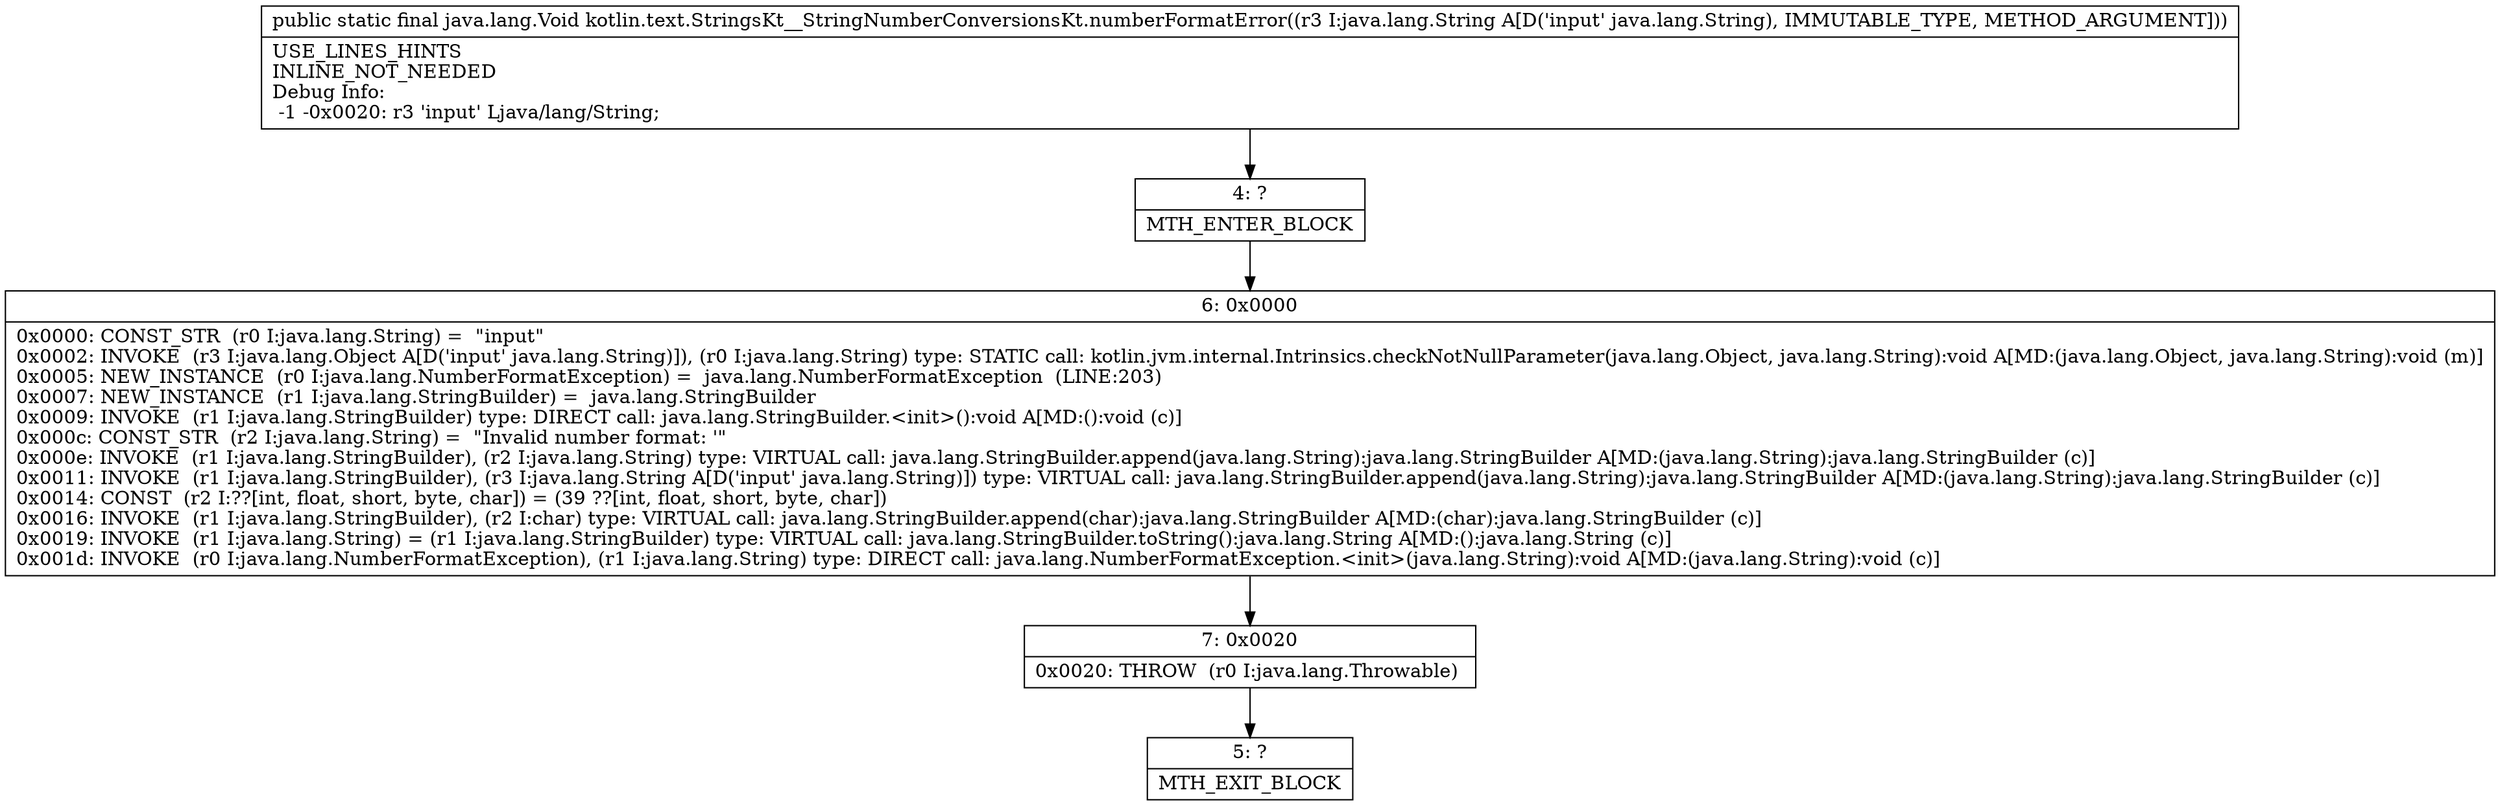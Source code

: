 digraph "CFG forkotlin.text.StringsKt__StringNumberConversionsKt.numberFormatError(Ljava\/lang\/String;)Ljava\/lang\/Void;" {
Node_4 [shape=record,label="{4\:\ ?|MTH_ENTER_BLOCK\l}"];
Node_6 [shape=record,label="{6\:\ 0x0000|0x0000: CONST_STR  (r0 I:java.lang.String) =  \"input\" \l0x0002: INVOKE  (r3 I:java.lang.Object A[D('input' java.lang.String)]), (r0 I:java.lang.String) type: STATIC call: kotlin.jvm.internal.Intrinsics.checkNotNullParameter(java.lang.Object, java.lang.String):void A[MD:(java.lang.Object, java.lang.String):void (m)]\l0x0005: NEW_INSTANCE  (r0 I:java.lang.NumberFormatException) =  java.lang.NumberFormatException  (LINE:203)\l0x0007: NEW_INSTANCE  (r1 I:java.lang.StringBuilder) =  java.lang.StringBuilder \l0x0009: INVOKE  (r1 I:java.lang.StringBuilder) type: DIRECT call: java.lang.StringBuilder.\<init\>():void A[MD:():void (c)]\l0x000c: CONST_STR  (r2 I:java.lang.String) =  \"Invalid number format: '\" \l0x000e: INVOKE  (r1 I:java.lang.StringBuilder), (r2 I:java.lang.String) type: VIRTUAL call: java.lang.StringBuilder.append(java.lang.String):java.lang.StringBuilder A[MD:(java.lang.String):java.lang.StringBuilder (c)]\l0x0011: INVOKE  (r1 I:java.lang.StringBuilder), (r3 I:java.lang.String A[D('input' java.lang.String)]) type: VIRTUAL call: java.lang.StringBuilder.append(java.lang.String):java.lang.StringBuilder A[MD:(java.lang.String):java.lang.StringBuilder (c)]\l0x0014: CONST  (r2 I:??[int, float, short, byte, char]) = (39 ??[int, float, short, byte, char]) \l0x0016: INVOKE  (r1 I:java.lang.StringBuilder), (r2 I:char) type: VIRTUAL call: java.lang.StringBuilder.append(char):java.lang.StringBuilder A[MD:(char):java.lang.StringBuilder (c)]\l0x0019: INVOKE  (r1 I:java.lang.String) = (r1 I:java.lang.StringBuilder) type: VIRTUAL call: java.lang.StringBuilder.toString():java.lang.String A[MD:():java.lang.String (c)]\l0x001d: INVOKE  (r0 I:java.lang.NumberFormatException), (r1 I:java.lang.String) type: DIRECT call: java.lang.NumberFormatException.\<init\>(java.lang.String):void A[MD:(java.lang.String):void (c)]\l}"];
Node_7 [shape=record,label="{7\:\ 0x0020|0x0020: THROW  (r0 I:java.lang.Throwable) \l}"];
Node_5 [shape=record,label="{5\:\ ?|MTH_EXIT_BLOCK\l}"];
MethodNode[shape=record,label="{public static final java.lang.Void kotlin.text.StringsKt__StringNumberConversionsKt.numberFormatError((r3 I:java.lang.String A[D('input' java.lang.String), IMMUTABLE_TYPE, METHOD_ARGUMENT]))  | USE_LINES_HINTS\lINLINE_NOT_NEEDED\lDebug Info:\l  \-1 \-0x0020: r3 'input' Ljava\/lang\/String;\l}"];
MethodNode -> Node_4;Node_4 -> Node_6;
Node_6 -> Node_7;
Node_7 -> Node_5;
}

